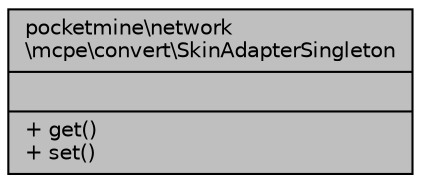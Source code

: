 digraph "pocketmine\network\mcpe\convert\SkinAdapterSingleton"
{
 // INTERACTIVE_SVG=YES
 // LATEX_PDF_SIZE
  edge [fontname="Helvetica",fontsize="10",labelfontname="Helvetica",labelfontsize="10"];
  node [fontname="Helvetica",fontsize="10",shape=record];
  Node1 [label="{pocketmine\\network\l\\mcpe\\convert\\SkinAdapterSingleton\n||+ get()\l+ set()\l}",height=0.2,width=0.4,color="black", fillcolor="grey75", style="filled", fontcolor="black",tooltip=" "];
}
